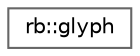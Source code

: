 digraph "Graphical Class Hierarchy"
{
 // LATEX_PDF_SIZE
  bgcolor="transparent";
  edge [fontname=Helvetica,fontsize=10,labelfontname=Helvetica,labelfontsize=10];
  node [fontname=Helvetica,fontsize=10,shape=box,height=0.2,width=0.4];
  rankdir="LR";
  Node0 [label="rb::glyph",height=0.2,width=0.4,color="grey40", fillcolor="white", style="filled",URL="$structrb_1_1glyph.html",tooltip="Structure describing a font glyph."];
}

